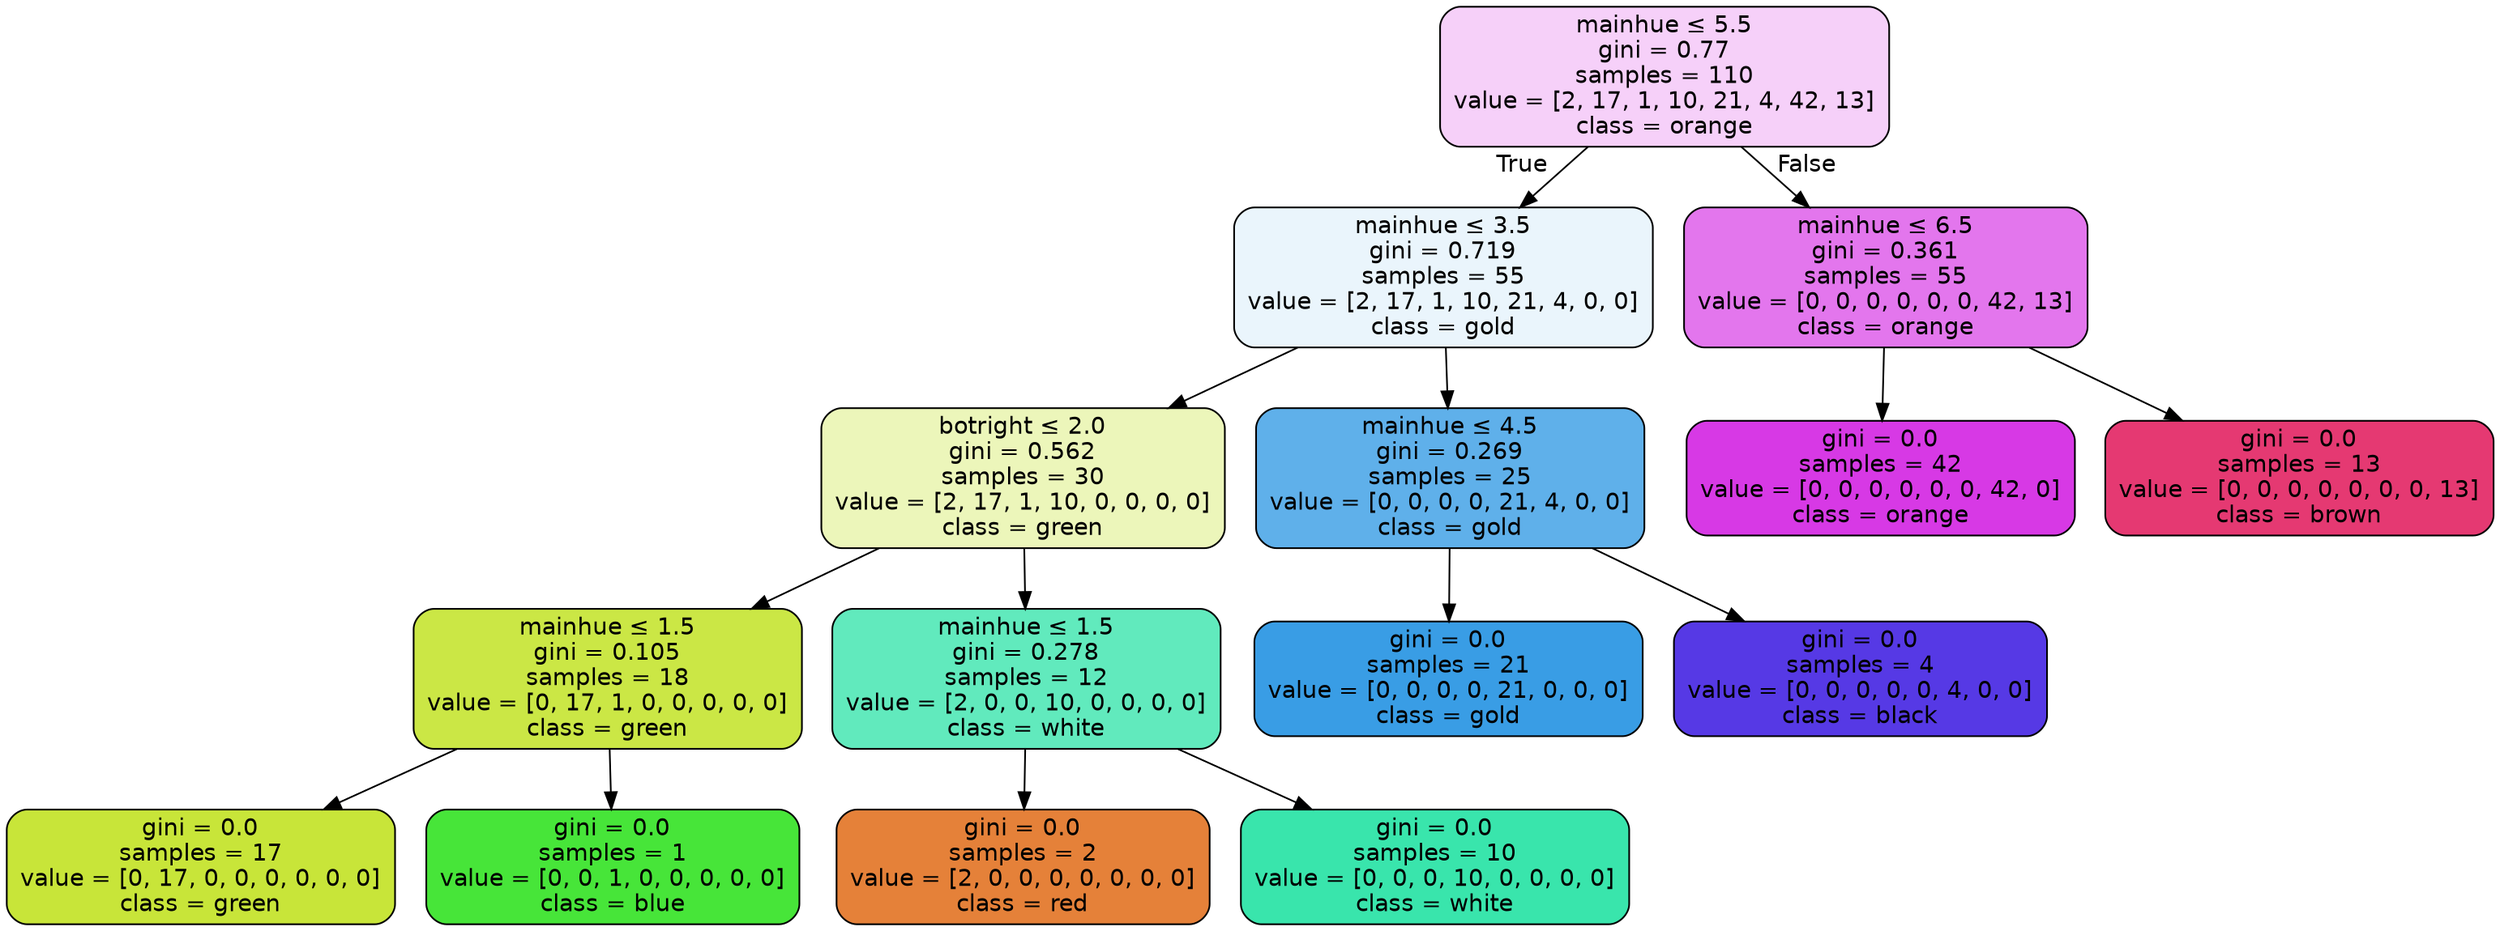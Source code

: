 digraph Tree {
node [shape=box, style="filled, rounded", color="black", fontname=helvetica] ;
edge [fontname=helvetica] ;
0 [label=<mainhue &le; 5.5<br/>gini = 0.77<br/>samples = 110<br/>value = [2, 17, 1, 10, 21, 4, 42, 13]<br/>class = orange>, fillcolor="#f6d0f9"] ;
1 [label=<mainhue &le; 3.5<br/>gini = 0.719<br/>samples = 55<br/>value = [2, 17, 1, 10, 21, 4, 0, 0]<br/>class = gold>, fillcolor="#eaf5fc"] ;
0 -> 1 [labeldistance=2.5, labelangle=45, headlabel="True"] ;
2 [label=<botright &le; 2.0<br/>gini = 0.562<br/>samples = 30<br/>value = [2, 17, 1, 10, 0, 0, 0, 0]<br/>class = green>, fillcolor="#ecf6ba"] ;
1 -> 2 ;
3 [label=<mainhue &le; 1.5<br/>gini = 0.105<br/>samples = 18<br/>value = [0, 17, 1, 0, 0, 0, 0, 0]<br/>class = green>, fillcolor="#cbe745"] ;
2 -> 3 ;
4 [label=<gini = 0.0<br/>samples = 17<br/>value = [0, 17, 0, 0, 0, 0, 0, 0]<br/>class = green>, fillcolor="#c8e539"] ;
3 -> 4 ;
5 [label=<gini = 0.0<br/>samples = 1<br/>value = [0, 0, 1, 0, 0, 0, 0, 0]<br/>class = blue>, fillcolor="#47e539"] ;
3 -> 5 ;
6 [label=<mainhue &le; 1.5<br/>gini = 0.278<br/>samples = 12<br/>value = [2, 0, 0, 10, 0, 0, 0, 0]<br/>class = white>, fillcolor="#61eabd"] ;
2 -> 6 ;
7 [label=<gini = 0.0<br/>samples = 2<br/>value = [2, 0, 0, 0, 0, 0, 0, 0]<br/>class = red>, fillcolor="#e58139"] ;
6 -> 7 ;
8 [label=<gini = 0.0<br/>samples = 10<br/>value = [0, 0, 0, 10, 0, 0, 0, 0]<br/>class = white>, fillcolor="#39e5ac"] ;
6 -> 8 ;
9 [label=<mainhue &le; 4.5<br/>gini = 0.269<br/>samples = 25<br/>value = [0, 0, 0, 0, 21, 4, 0, 0]<br/>class = gold>, fillcolor="#5fb0ea"] ;
1 -> 9 ;
10 [label=<gini = 0.0<br/>samples = 21<br/>value = [0, 0, 0, 0, 21, 0, 0, 0]<br/>class = gold>, fillcolor="#399de5"] ;
9 -> 10 ;
11 [label=<gini = 0.0<br/>samples = 4<br/>value = [0, 0, 0, 0, 0, 4, 0, 0]<br/>class = black>, fillcolor="#5639e5"] ;
9 -> 11 ;
12 [label=<mainhue &le; 6.5<br/>gini = 0.361<br/>samples = 55<br/>value = [0, 0, 0, 0, 0, 0, 42, 13]<br/>class = orange>, fillcolor="#e376ed"] ;
0 -> 12 [labeldistance=2.5, labelangle=-45, headlabel="False"] ;
13 [label=<gini = 0.0<br/>samples = 42<br/>value = [0, 0, 0, 0, 0, 0, 42, 0]<br/>class = orange>, fillcolor="#d739e5"] ;
12 -> 13 ;
14 [label=<gini = 0.0<br/>samples = 13<br/>value = [0, 0, 0, 0, 0, 0, 0, 13]<br/>class = brown>, fillcolor="#e53972"] ;
12 -> 14 ;
}